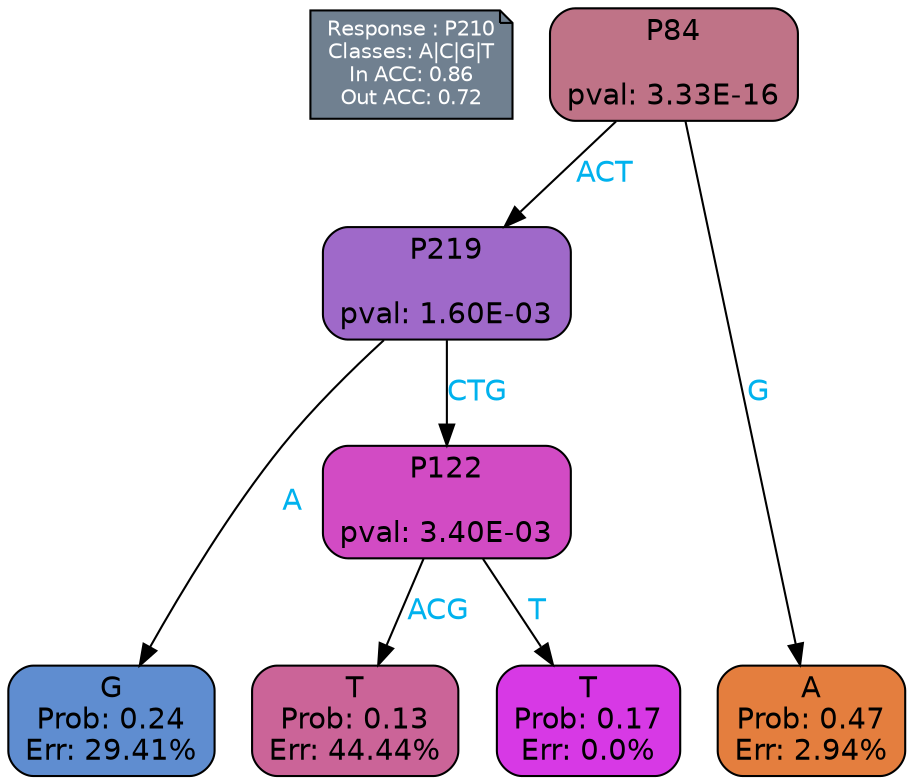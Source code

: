 digraph Tree {
node [shape=box, style="filled, rounded", color="black", fontname=helvetica] ;
graph [ranksep=equally, splines=polylines, bgcolor=transparent, dpi=600] ;
edge [fontname=helvetica] ;
LEGEND [label="Response : P210
Classes: A|C|G|T
In ACC: 0.86
Out ACC: 0.72
",shape=note,align=left,style=filled,fillcolor="slategray",fontcolor="white",fontsize=10];1 [label="P84

pval: 3.33E-16", fillcolor="#bf7387"] ;
2 [label="P219

pval: 1.60E-03", fillcolor="#9f69c9"] ;
3 [label="G
Prob: 0.24
Err: 29.41%", fillcolor="#5f8dd0"] ;
4 [label="P122

pval: 3.40E-03", fillcolor="#d24bc4"] ;
5 [label="T
Prob: 0.13
Err: 44.44%", fillcolor="#cb6498"] ;
6 [label="T
Prob: 0.17
Err: 0.0%", fillcolor="#d739e5"] ;
7 [label="A
Prob: 0.47
Err: 2.94%", fillcolor="#e47e3e"] ;
1 -> 2 [label="ACT",fontcolor=deepskyblue2] ;
1 -> 7 [label="G",fontcolor=deepskyblue2] ;
2 -> 3 [label="A",fontcolor=deepskyblue2] ;
2 -> 4 [label="CTG",fontcolor=deepskyblue2] ;
4 -> 5 [label="ACG",fontcolor=deepskyblue2] ;
4 -> 6 [label="T",fontcolor=deepskyblue2] ;
{rank = same; 3;5;6;7;}{rank = same; LEGEND;1;}}